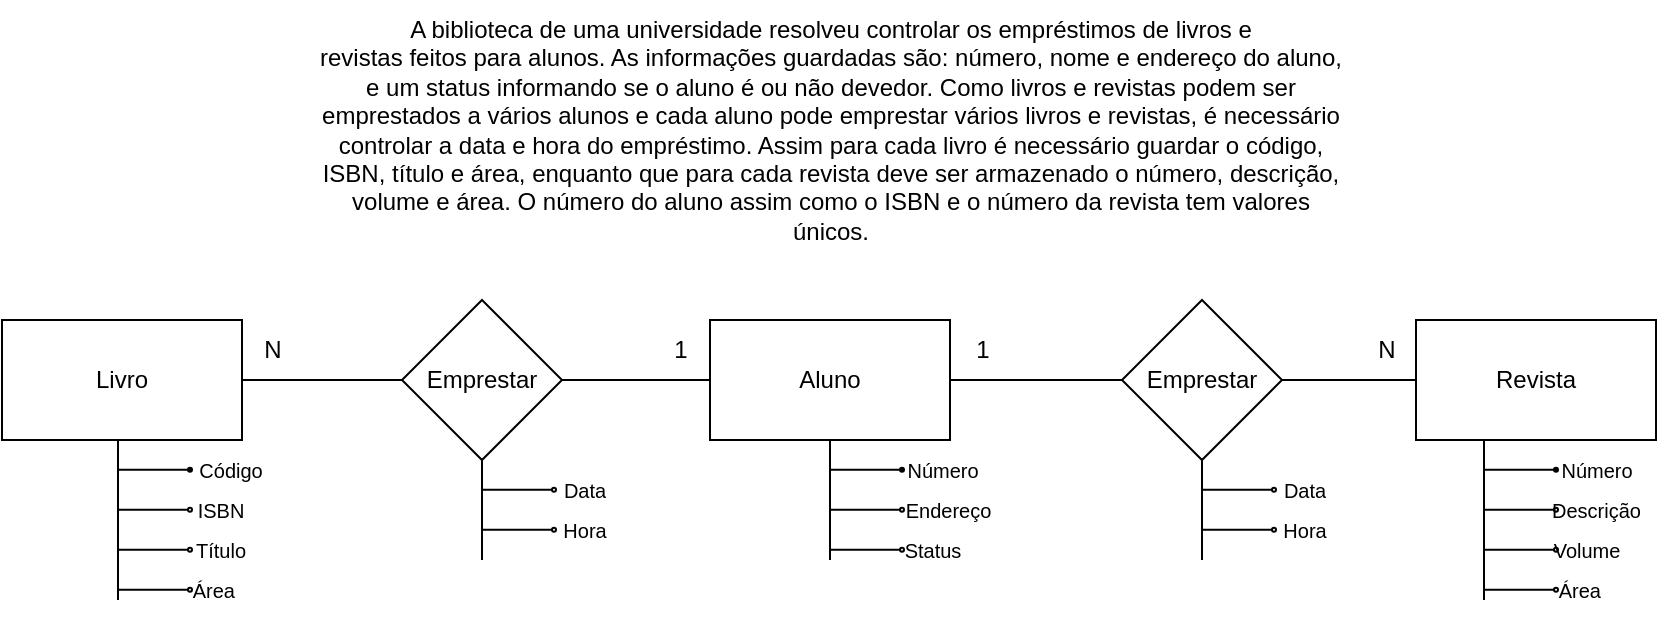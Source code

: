 <mxfile version="26.1.0">
  <diagram name="Página-1" id="zmpywY4uIg8x2N4TPL_B">
    <mxGraphModel dx="2593" dy="1373" grid="1" gridSize="10" guides="1" tooltips="1" connect="1" arrows="1" fold="1" page="1" pageScale="1" pageWidth="827" pageHeight="1169" math="0" shadow="0">
      <root>
        <mxCell id="0" />
        <mxCell id="1" parent="0" />
        <mxCell id="o868RcoMPSMaOIFZL78_-1" value="A biblioteca de uma universidade resolveu controlar os empréstimos de livros e &lt;br/&gt;revistas feitos para alunos. As informações guardadas são: número, nome e endereço do aluno, &lt;br/&gt;e um status informando se o aluno é ou não devedor. Como livros e revistas podem ser &lt;br/&gt;emprestados a vários alunos e cada aluno pode emprestar vários livros e revistas, é necessário &lt;br/&gt;controlar a data e hora do empréstimo. Assim para cada livro é necessário guardar o código, &lt;br/&gt;ISBN, título e área, enquanto que para cada revista deve ser armazenado o número, descrição, &lt;br/&gt;volume e área. O número do aluno assim como o ISBN e o número da revista tem valores &lt;br/&gt;únicos." style="text;html=1;align=center;verticalAlign=middle;resizable=0;points=[];autosize=1;strokeColor=none;fillColor=none;" vertex="1" parent="1">
          <mxGeometry x="149" y="30" width="530" height="130" as="geometry" />
        </mxCell>
        <mxCell id="o868RcoMPSMaOIFZL78_-6" style="edgeStyle=orthogonalEdgeStyle;rounded=0;orthogonalLoop=1;jettySize=auto;html=1;endArrow=none;startFill=0;" edge="1" parent="1" source="o868RcoMPSMaOIFZL78_-3">
          <mxGeometry relative="1" as="geometry">
            <mxPoint x="414" y="310" as="targetPoint" />
          </mxGeometry>
        </mxCell>
        <mxCell id="o868RcoMPSMaOIFZL78_-39" style="edgeStyle=orthogonalEdgeStyle;rounded=0;orthogonalLoop=1;jettySize=auto;html=1;entryX=0;entryY=0.5;entryDx=0;entryDy=0;endArrow=none;startFill=0;" edge="1" parent="1" source="o868RcoMPSMaOIFZL78_-3" target="o868RcoMPSMaOIFZL78_-36">
          <mxGeometry relative="1" as="geometry" />
        </mxCell>
        <mxCell id="o868RcoMPSMaOIFZL78_-3" value="Aluno" style="rounded=0;whiteSpace=wrap;html=1;" vertex="1" parent="1">
          <mxGeometry x="354" y="190" width="120" height="60" as="geometry" />
        </mxCell>
        <mxCell id="o868RcoMPSMaOIFZL78_-37" style="edgeStyle=orthogonalEdgeStyle;rounded=0;orthogonalLoop=1;jettySize=auto;html=1;entryX=0;entryY=0.5;entryDx=0;entryDy=0;endArrow=none;startFill=0;" edge="1" parent="1" source="o868RcoMPSMaOIFZL78_-4" target="o868RcoMPSMaOIFZL78_-35">
          <mxGeometry relative="1" as="geometry" />
        </mxCell>
        <mxCell id="o868RcoMPSMaOIFZL78_-4" value="Livro" style="rounded=0;whiteSpace=wrap;html=1;" vertex="1" parent="1">
          <mxGeometry y="190" width="120" height="60" as="geometry" />
        </mxCell>
        <mxCell id="o868RcoMPSMaOIFZL78_-5" value="Revista" style="rounded=0;whiteSpace=wrap;html=1;" vertex="1" parent="1">
          <mxGeometry x="707" y="190" width="120" height="60" as="geometry" />
        </mxCell>
        <mxCell id="o868RcoMPSMaOIFZL78_-7" value="" style="endArrow=oval;html=1;rounded=0;endFill=1;endSize=2;" edge="1" parent="1">
          <mxGeometry width="50" height="50" relative="1" as="geometry">
            <mxPoint x="414" y="264.92" as="sourcePoint" />
            <mxPoint x="450" y="264.92" as="targetPoint" />
          </mxGeometry>
        </mxCell>
        <mxCell id="o868RcoMPSMaOIFZL78_-8" value="&lt;font style=&quot;font-size: 10px;&quot;&gt;Número&lt;/font&gt;" style="text;html=1;align=center;verticalAlign=middle;resizable=0;points=[];autosize=1;strokeColor=none;fillColor=none;" vertex="1" parent="1">
          <mxGeometry x="440" y="250" width="60" height="30" as="geometry" />
        </mxCell>
        <mxCell id="o868RcoMPSMaOIFZL78_-9" value="" style="endArrow=oval;html=1;rounded=0;endFill=0;endSize=2;" edge="1" parent="1">
          <mxGeometry width="50" height="50" relative="1" as="geometry">
            <mxPoint x="414" y="284.83" as="sourcePoint" />
            <mxPoint x="450" y="284.83" as="targetPoint" />
          </mxGeometry>
        </mxCell>
        <mxCell id="o868RcoMPSMaOIFZL78_-10" value="&lt;span style=&quot;font-size: 10px;&quot;&gt;&amp;nbsp; Endereço&lt;/span&gt;" style="text;html=1;align=center;verticalAlign=middle;resizable=0;points=[];autosize=1;strokeColor=none;fillColor=none;" vertex="1" parent="1">
          <mxGeometry x="435" y="270" width="70" height="30" as="geometry" />
        </mxCell>
        <mxCell id="o868RcoMPSMaOIFZL78_-11" value="" style="endArrow=oval;html=1;rounded=0;endFill=0;endSize=2;" edge="1" parent="1">
          <mxGeometry width="50" height="50" relative="1" as="geometry">
            <mxPoint x="414" y="304.83" as="sourcePoint" />
            <mxPoint x="450" y="304.83" as="targetPoint" />
          </mxGeometry>
        </mxCell>
        <mxCell id="o868RcoMPSMaOIFZL78_-12" value="&lt;span style=&quot;font-size: 10px;&quot;&gt;Status&lt;/span&gt;" style="text;html=1;align=center;verticalAlign=middle;resizable=0;points=[];autosize=1;strokeColor=none;fillColor=none;" vertex="1" parent="1">
          <mxGeometry x="440" y="290" width="50" height="30" as="geometry" />
        </mxCell>
        <mxCell id="o868RcoMPSMaOIFZL78_-13" style="edgeStyle=orthogonalEdgeStyle;rounded=0;orthogonalLoop=1;jettySize=auto;html=1;endArrow=none;startFill=0;" edge="1" parent="1">
          <mxGeometry relative="1" as="geometry">
            <mxPoint x="58" y="330" as="targetPoint" />
            <mxPoint x="58" y="250" as="sourcePoint" />
          </mxGeometry>
        </mxCell>
        <mxCell id="o868RcoMPSMaOIFZL78_-14" value="" style="endArrow=oval;html=1;rounded=0;endFill=1;endSize=2;" edge="1" parent="1">
          <mxGeometry width="50" height="50" relative="1" as="geometry">
            <mxPoint x="58" y="264.92" as="sourcePoint" />
            <mxPoint x="94" y="264.92" as="targetPoint" />
          </mxGeometry>
        </mxCell>
        <mxCell id="o868RcoMPSMaOIFZL78_-15" value="&lt;span style=&quot;font-size: 10px;&quot;&gt;Código&lt;/span&gt;" style="text;html=1;align=center;verticalAlign=middle;resizable=0;points=[];autosize=1;strokeColor=none;fillColor=none;" vertex="1" parent="1">
          <mxGeometry x="84" y="250" width="60" height="30" as="geometry" />
        </mxCell>
        <mxCell id="o868RcoMPSMaOIFZL78_-16" value="" style="endArrow=oval;html=1;rounded=0;endFill=0;endSize=2;" edge="1" parent="1">
          <mxGeometry width="50" height="50" relative="1" as="geometry">
            <mxPoint x="58" y="284.83" as="sourcePoint" />
            <mxPoint x="94" y="284.83" as="targetPoint" />
          </mxGeometry>
        </mxCell>
        <mxCell id="o868RcoMPSMaOIFZL78_-17" value="&lt;span style=&quot;font-size: 10px;&quot;&gt;ISBN&lt;/span&gt;" style="text;html=1;align=center;verticalAlign=middle;resizable=0;points=[];autosize=1;strokeColor=none;fillColor=none;" vertex="1" parent="1">
          <mxGeometry x="84" y="270" width="50" height="30" as="geometry" />
        </mxCell>
        <mxCell id="o868RcoMPSMaOIFZL78_-18" value="" style="endArrow=oval;html=1;rounded=0;endFill=0;endSize=2;" edge="1" parent="1">
          <mxGeometry width="50" height="50" relative="1" as="geometry">
            <mxPoint x="58" y="304.83" as="sourcePoint" />
            <mxPoint x="94" y="304.83" as="targetPoint" />
          </mxGeometry>
        </mxCell>
        <mxCell id="o868RcoMPSMaOIFZL78_-19" value="&lt;span style=&quot;font-size: 10px;&quot;&gt;Título&lt;/span&gt;" style="text;html=1;align=center;verticalAlign=middle;resizable=0;points=[];autosize=1;strokeColor=none;fillColor=none;" vertex="1" parent="1">
          <mxGeometry x="84" y="290" width="50" height="30" as="geometry" />
        </mxCell>
        <mxCell id="o868RcoMPSMaOIFZL78_-21" value="&lt;span style=&quot;font-size: 10px;&quot;&gt;&amp;nbsp;Área&lt;/span&gt;" style="text;html=1;align=center;verticalAlign=middle;resizable=0;points=[];autosize=1;strokeColor=none;fillColor=none;" vertex="1" parent="1">
          <mxGeometry x="79" y="310" width="50" height="30" as="geometry" />
        </mxCell>
        <mxCell id="o868RcoMPSMaOIFZL78_-25" value="" style="endArrow=oval;html=1;rounded=0;endFill=0;endSize=2;" edge="1" parent="1">
          <mxGeometry width="50" height="50" relative="1" as="geometry">
            <mxPoint x="58" y="324.83" as="sourcePoint" />
            <mxPoint x="94" y="324.83" as="targetPoint" />
          </mxGeometry>
        </mxCell>
        <mxCell id="o868RcoMPSMaOIFZL78_-26" style="edgeStyle=orthogonalEdgeStyle;rounded=0;orthogonalLoop=1;jettySize=auto;html=1;endArrow=none;startFill=0;" edge="1" parent="1">
          <mxGeometry relative="1" as="geometry">
            <mxPoint x="741" y="330" as="targetPoint" />
            <mxPoint x="741" y="250" as="sourcePoint" />
          </mxGeometry>
        </mxCell>
        <mxCell id="o868RcoMPSMaOIFZL78_-27" value="" style="endArrow=oval;html=1;rounded=0;endFill=1;endSize=2;" edge="1" parent="1">
          <mxGeometry width="50" height="50" relative="1" as="geometry">
            <mxPoint x="741" y="264.92" as="sourcePoint" />
            <mxPoint x="777" y="264.92" as="targetPoint" />
          </mxGeometry>
        </mxCell>
        <mxCell id="o868RcoMPSMaOIFZL78_-28" value="&lt;span style=&quot;font-size: 10px;&quot;&gt;Número&lt;/span&gt;" style="text;html=1;align=center;verticalAlign=middle;resizable=0;points=[];autosize=1;strokeColor=none;fillColor=none;" vertex="1" parent="1">
          <mxGeometry x="767" y="250" width="60" height="30" as="geometry" />
        </mxCell>
        <mxCell id="o868RcoMPSMaOIFZL78_-29" value="" style="endArrow=oval;html=1;rounded=0;endFill=0;endSize=2;" edge="1" parent="1">
          <mxGeometry width="50" height="50" relative="1" as="geometry">
            <mxPoint x="741" y="284.83" as="sourcePoint" />
            <mxPoint x="777" y="284.83" as="targetPoint" />
          </mxGeometry>
        </mxCell>
        <mxCell id="o868RcoMPSMaOIFZL78_-30" value="&lt;span style=&quot;font-size: 10px;&quot;&gt;&amp;nbsp; &amp;nbsp; &amp;nbsp; &amp;nbsp;Descrição&lt;/span&gt;" style="text;html=1;align=center;verticalAlign=middle;resizable=0;points=[];autosize=1;strokeColor=none;fillColor=none;" vertex="1" parent="1">
          <mxGeometry x="742" y="270" width="90" height="30" as="geometry" />
        </mxCell>
        <mxCell id="o868RcoMPSMaOIFZL78_-31" value="" style="endArrow=oval;html=1;rounded=0;endFill=0;endSize=2;" edge="1" parent="1">
          <mxGeometry width="50" height="50" relative="1" as="geometry">
            <mxPoint x="741" y="304.83" as="sourcePoint" />
            <mxPoint x="777" y="304.83" as="targetPoint" />
          </mxGeometry>
        </mxCell>
        <mxCell id="o868RcoMPSMaOIFZL78_-32" value="&lt;span style=&quot;font-size: 10px;&quot;&gt;Volume&lt;/span&gt;" style="text;html=1;align=center;verticalAlign=middle;resizable=0;points=[];autosize=1;strokeColor=none;fillColor=none;" vertex="1" parent="1">
          <mxGeometry x="762" y="290" width="60" height="30" as="geometry" />
        </mxCell>
        <mxCell id="o868RcoMPSMaOIFZL78_-33" value="&lt;span style=&quot;font-size: 10px;&quot;&gt;&amp;nbsp;Área&lt;/span&gt;" style="text;html=1;align=center;verticalAlign=middle;resizable=0;points=[];autosize=1;strokeColor=none;fillColor=none;" vertex="1" parent="1">
          <mxGeometry x="762" y="310" width="50" height="30" as="geometry" />
        </mxCell>
        <mxCell id="o868RcoMPSMaOIFZL78_-34" value="" style="endArrow=oval;html=1;rounded=0;endFill=0;endSize=2;" edge="1" parent="1">
          <mxGeometry width="50" height="50" relative="1" as="geometry">
            <mxPoint x="741" y="324.83" as="sourcePoint" />
            <mxPoint x="777" y="324.83" as="targetPoint" />
          </mxGeometry>
        </mxCell>
        <mxCell id="o868RcoMPSMaOIFZL78_-38" style="edgeStyle=orthogonalEdgeStyle;rounded=0;orthogonalLoop=1;jettySize=auto;html=1;endArrow=none;startFill=0;" edge="1" parent="1" source="o868RcoMPSMaOIFZL78_-35" target="o868RcoMPSMaOIFZL78_-3">
          <mxGeometry relative="1" as="geometry" />
        </mxCell>
        <mxCell id="o868RcoMPSMaOIFZL78_-45" style="edgeStyle=orthogonalEdgeStyle;rounded=0;orthogonalLoop=1;jettySize=auto;html=1;endArrow=none;startFill=0;" edge="1" parent="1" source="o868RcoMPSMaOIFZL78_-35">
          <mxGeometry relative="1" as="geometry">
            <mxPoint x="240" y="310" as="targetPoint" />
          </mxGeometry>
        </mxCell>
        <mxCell id="o868RcoMPSMaOIFZL78_-35" value="Emprestar" style="rhombus;whiteSpace=wrap;html=1;" vertex="1" parent="1">
          <mxGeometry x="200" y="180" width="80" height="80" as="geometry" />
        </mxCell>
        <mxCell id="o868RcoMPSMaOIFZL78_-40" style="edgeStyle=orthogonalEdgeStyle;rounded=0;orthogonalLoop=1;jettySize=auto;html=1;entryX=0;entryY=0.5;entryDx=0;entryDy=0;endArrow=none;startFill=0;" edge="1" parent="1" source="o868RcoMPSMaOIFZL78_-36" target="o868RcoMPSMaOIFZL78_-5">
          <mxGeometry relative="1" as="geometry" />
        </mxCell>
        <mxCell id="o868RcoMPSMaOIFZL78_-50" style="edgeStyle=orthogonalEdgeStyle;rounded=0;orthogonalLoop=1;jettySize=auto;html=1;endArrow=none;startFill=0;" edge="1" parent="1" source="o868RcoMPSMaOIFZL78_-36">
          <mxGeometry relative="1" as="geometry">
            <mxPoint x="600" y="310" as="targetPoint" />
          </mxGeometry>
        </mxCell>
        <mxCell id="o868RcoMPSMaOIFZL78_-36" value="Emprestar" style="rhombus;whiteSpace=wrap;html=1;" vertex="1" parent="1">
          <mxGeometry x="560" y="180" width="80" height="80" as="geometry" />
        </mxCell>
        <mxCell id="o868RcoMPSMaOIFZL78_-41" value="1" style="text;html=1;align=center;verticalAlign=middle;resizable=0;points=[];autosize=1;strokeColor=none;fillColor=none;" vertex="1" parent="1">
          <mxGeometry x="324" y="190" width="30" height="30" as="geometry" />
        </mxCell>
        <mxCell id="o868RcoMPSMaOIFZL78_-42" value="1" style="text;html=1;align=center;verticalAlign=middle;resizable=0;points=[];autosize=1;strokeColor=none;fillColor=none;" vertex="1" parent="1">
          <mxGeometry x="475" y="190" width="30" height="30" as="geometry" />
        </mxCell>
        <mxCell id="o868RcoMPSMaOIFZL78_-43" value="N" style="text;html=1;align=center;verticalAlign=middle;resizable=0;points=[];autosize=1;strokeColor=none;fillColor=none;" vertex="1" parent="1">
          <mxGeometry x="120" y="190" width="30" height="30" as="geometry" />
        </mxCell>
        <mxCell id="o868RcoMPSMaOIFZL78_-44" value="N" style="text;html=1;align=center;verticalAlign=middle;resizable=0;points=[];autosize=1;strokeColor=none;fillColor=none;" vertex="1" parent="1">
          <mxGeometry x="677" y="190" width="30" height="30" as="geometry" />
        </mxCell>
        <mxCell id="o868RcoMPSMaOIFZL78_-46" value="" style="endArrow=oval;html=1;rounded=0;endFill=0;endSize=2;" edge="1" parent="1">
          <mxGeometry width="50" height="50" relative="1" as="geometry">
            <mxPoint x="240" y="274.83" as="sourcePoint" />
            <mxPoint x="276" y="274.83" as="targetPoint" />
          </mxGeometry>
        </mxCell>
        <mxCell id="o868RcoMPSMaOIFZL78_-47" value="&lt;span style=&quot;font-size: 10px;&quot;&gt;Data&lt;/span&gt;" style="text;html=1;align=center;verticalAlign=middle;resizable=0;points=[];autosize=1;strokeColor=none;fillColor=none;" vertex="1" parent="1">
          <mxGeometry x="271" y="260" width="40" height="30" as="geometry" />
        </mxCell>
        <mxCell id="o868RcoMPSMaOIFZL78_-48" value="" style="endArrow=oval;html=1;rounded=0;endFill=0;endSize=2;" edge="1" parent="1">
          <mxGeometry width="50" height="50" relative="1" as="geometry">
            <mxPoint x="240" y="294.83" as="sourcePoint" />
            <mxPoint x="276" y="294.83" as="targetPoint" />
          </mxGeometry>
        </mxCell>
        <mxCell id="o868RcoMPSMaOIFZL78_-49" value="&lt;span style=&quot;font-size: 10px;&quot;&gt;Hora&lt;/span&gt;" style="text;html=1;align=center;verticalAlign=middle;resizable=0;points=[];autosize=1;strokeColor=none;fillColor=none;" vertex="1" parent="1">
          <mxGeometry x="266" y="280" width="50" height="30" as="geometry" />
        </mxCell>
        <mxCell id="o868RcoMPSMaOIFZL78_-51" value="" style="endArrow=oval;html=1;rounded=0;endFill=0;endSize=2;" edge="1" parent="1">
          <mxGeometry width="50" height="50" relative="1" as="geometry">
            <mxPoint x="600" y="274.83" as="sourcePoint" />
            <mxPoint x="636" y="274.83" as="targetPoint" />
          </mxGeometry>
        </mxCell>
        <mxCell id="o868RcoMPSMaOIFZL78_-52" value="&lt;span style=&quot;font-size: 10px;&quot;&gt;Data&lt;/span&gt;" style="text;html=1;align=center;verticalAlign=middle;resizable=0;points=[];autosize=1;strokeColor=none;fillColor=none;" vertex="1" parent="1">
          <mxGeometry x="631" y="260" width="40" height="30" as="geometry" />
        </mxCell>
        <mxCell id="o868RcoMPSMaOIFZL78_-53" value="" style="endArrow=oval;html=1;rounded=0;endFill=0;endSize=2;" edge="1" parent="1">
          <mxGeometry width="50" height="50" relative="1" as="geometry">
            <mxPoint x="600" y="294.83" as="sourcePoint" />
            <mxPoint x="636" y="294.83" as="targetPoint" />
          </mxGeometry>
        </mxCell>
        <mxCell id="o868RcoMPSMaOIFZL78_-54" value="&lt;span style=&quot;font-size: 10px;&quot;&gt;Hora&lt;/span&gt;" style="text;html=1;align=center;verticalAlign=middle;resizable=0;points=[];autosize=1;strokeColor=none;fillColor=none;" vertex="1" parent="1">
          <mxGeometry x="626" y="280" width="50" height="30" as="geometry" />
        </mxCell>
      </root>
    </mxGraphModel>
  </diagram>
</mxfile>

